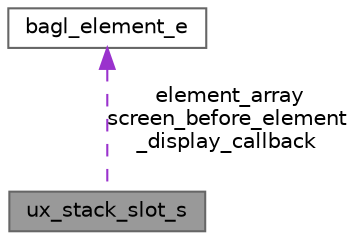 digraph "ux_stack_slot_s"
{
 // LATEX_PDF_SIZE
  bgcolor="transparent";
  edge [fontname=Helvetica,fontsize=10,labelfontname=Helvetica,labelfontsize=10];
  node [fontname=Helvetica,fontsize=10,shape=box,height=0.2,width=0.4];
  Node1 [label="ux_stack_slot_s",height=0.2,width=0.4,color="gray40", fillcolor="grey60", style="filled", fontcolor="black",tooltip=" "];
  Node2 -> Node1 [dir="back",color="darkorchid3",style="dashed",label=" element_array\nscreen_before_element\l_display_callback" ];
  Node2 [label="bagl_element_e",height=0.2,width=0.4,color="gray40", fillcolor="white", style="filled",URL="$structbagl__element__e.html",tooltip=" "];
}
